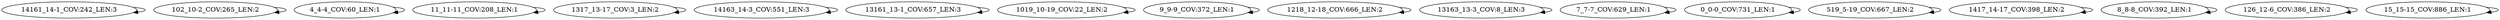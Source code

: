 digraph G {
    "14161_14-1_COV:242_LEN:3" -> "14161_14-1_COV:242_LEN:3";
    "102_10-2_COV:265_LEN:2" -> "102_10-2_COV:265_LEN:2";
    "4_4-4_COV:60_LEN:1" -> "4_4-4_COV:60_LEN:1";
    "11_11-11_COV:208_LEN:1" -> "11_11-11_COV:208_LEN:1";
    "1317_13-17_COV:3_LEN:2" -> "1317_13-17_COV:3_LEN:2";
    "14163_14-3_COV:551_LEN:3" -> "14163_14-3_COV:551_LEN:3";
    "13161_13-1_COV:657_LEN:3" -> "13161_13-1_COV:657_LEN:3";
    "1019_10-19_COV:22_LEN:2" -> "1019_10-19_COV:22_LEN:2";
    "9_9-9_COV:372_LEN:1" -> "9_9-9_COV:372_LEN:1";
    "1218_12-18_COV:666_LEN:2" -> "1218_12-18_COV:666_LEN:2";
    "13163_13-3_COV:8_LEN:3" -> "13163_13-3_COV:8_LEN:3";
    "7_7-7_COV:629_LEN:1" -> "7_7-7_COV:629_LEN:1";
    "0_0-0_COV:731_LEN:1" -> "0_0-0_COV:731_LEN:1";
    "519_5-19_COV:667_LEN:2" -> "519_5-19_COV:667_LEN:2";
    "1417_14-17_COV:398_LEN:2" -> "1417_14-17_COV:398_LEN:2";
    "8_8-8_COV:392_LEN:1" -> "8_8-8_COV:392_LEN:1";
    "126_12-6_COV:386_LEN:2" -> "126_12-6_COV:386_LEN:2";
    "15_15-15_COV:886_LEN:1" -> "15_15-15_COV:886_LEN:1";
}
